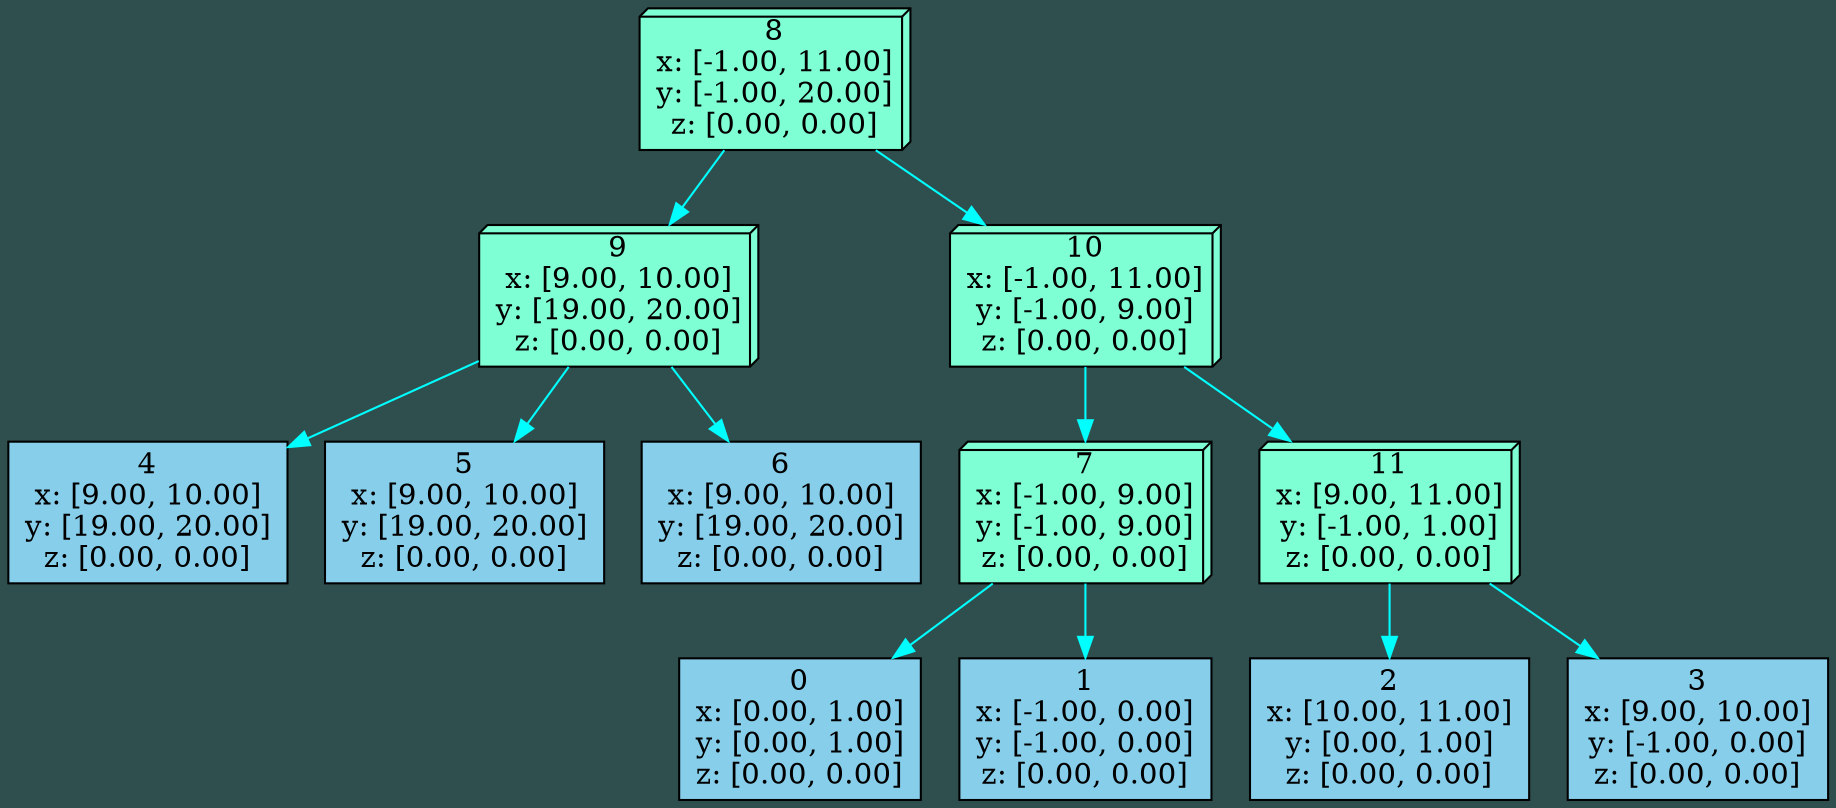 digraph G{                                       
   bgcolor = "darkslategray"
   edge [color = "aqua"]; 
node_0x608000000020[  shape     = "box", style     = filled, fillcolor = "skyblue", label     = "0
x: [0.00, 1.00]
y: [0.00, 1.00]
z: [0.00, 0.00]
"]
node_0x6080000000a0[  shape     = "box", style     = filled, fillcolor = "skyblue", label     = "1
x: [-1.00, 0.00]
y: [-1.00, 0.00]
z: [0.00, 0.00]
"]
node_0x608000000120[  shape     = "box", style     = filled, fillcolor = "skyblue", label     = "2
x: [10.00, 11.00]
y: [0.00, 1.00]
z: [0.00, 0.00]
"]
node_0x6080000001a0[  shape     = "box", style     = filled, fillcolor = "skyblue", label     = "3
x: [9.00, 10.00]
y: [-1.00, 0.00]
z: [0.00, 0.00]
"]
node_0x608000000220[  shape     = "box", style     = filled, fillcolor = "skyblue", label     = "4
x: [9.00, 10.00]
y: [19.00, 20.00]
z: [0.00, 0.00]
"]
node_0x6080000002a0[  shape     = "box", style     = filled, fillcolor = "skyblue", label     = "5
x: [9.00, 10.00]
y: [19.00, 20.00]
z: [0.00, 0.00]
"]
node_0x608000000320[  shape     = "box", style     = filled, fillcolor = "skyblue", label     = "6
x: [9.00, 10.00]
y: [19.00, 20.00]
z: [0.00, 0.00]
"]
node_0x60b000000040[  shape     = "box3d", style     = filled, fillcolor = "aquamarine", label     = "7
x: [-1.00, 9.00]
y: [-1.00, 9.00]
z: [0.00, 0.00]
"]
node_0x60b0000009e0[  shape     = "box3d", style     = filled, fillcolor = "aquamarine", label     = "8
x: [-1.00, 11.00]
y: [-1.00, 20.00]
z: [0.00, 0.00]
"]
node_0x60b000000930[  shape     = "box3d", style     = filled, fillcolor = "aquamarine", label     = "9
x: [9.00, 10.00]
y: [19.00, 20.00]
z: [0.00, 0.00]
"]
node_0x60b0000016f0[  shape     = "box3d", style     = filled, fillcolor = "aquamarine", label     = "10
x: [-1.00, 11.00]
y: [-1.00, 9.00]
z: [0.00, 0.00]
"]
node_0x60b000001640[  shape     = "box3d", style     = filled, fillcolor = "aquamarine", label     = "11
x: [9.00, 11.00]
y: [-1.00, 1.00]
z: [0.00, 0.00]
"]
node_0x60b000000040->node_0x608000000020
node_0x60b000000040->node_0x6080000000a0
node_0x60b0000009e0->node_0x60b000000930
node_0x60b0000009e0->node_0x60b0000016f0
node_0x60b000000930->node_0x608000000220
node_0x60b000000930->node_0x6080000002a0
node_0x60b000000930->node_0x608000000320
node_0x60b0000016f0->node_0x60b000000040
node_0x60b0000016f0->node_0x60b000001640
node_0x60b000001640->node_0x608000000120
node_0x60b000001640->node_0x6080000001a0
}
